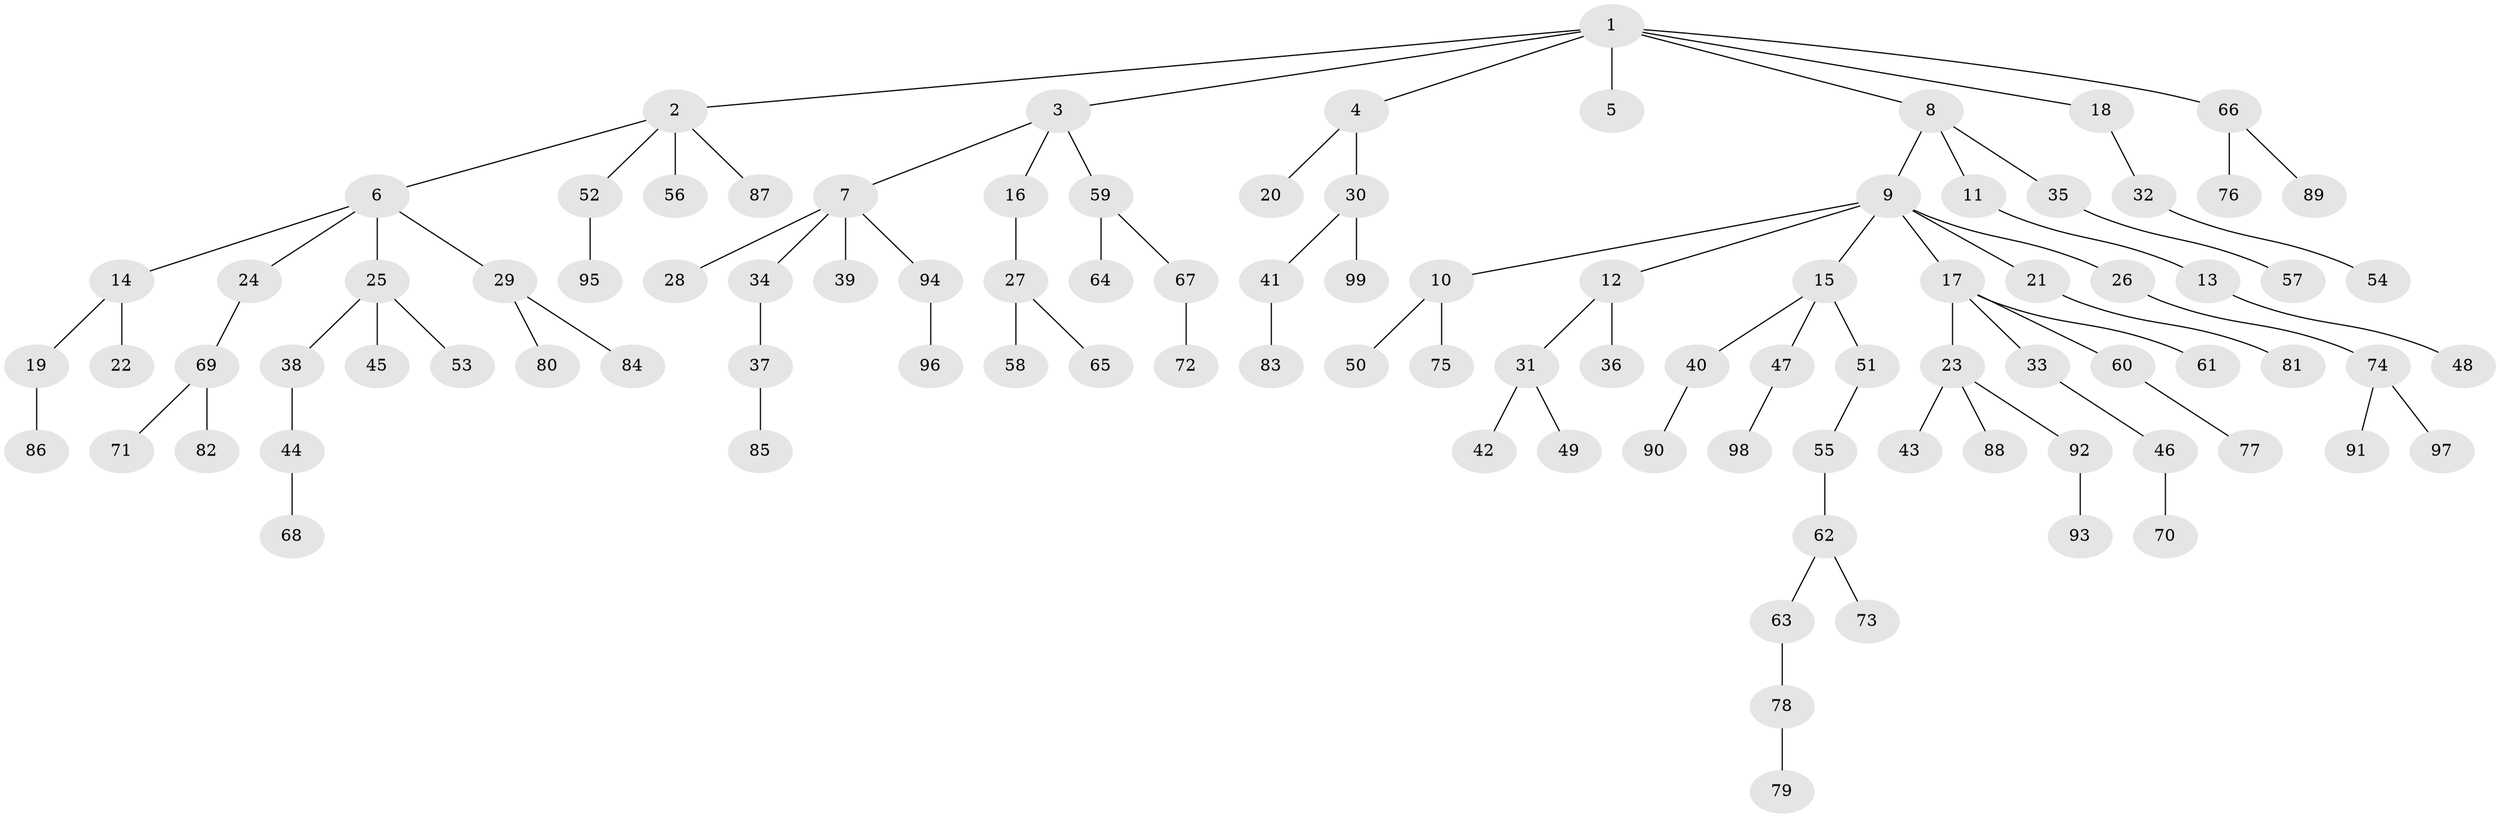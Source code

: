 // Generated by graph-tools (version 1.1) at 2025/15/03/09/25 04:15:27]
// undirected, 99 vertices, 98 edges
graph export_dot {
graph [start="1"]
  node [color=gray90,style=filled];
  1;
  2;
  3;
  4;
  5;
  6;
  7;
  8;
  9;
  10;
  11;
  12;
  13;
  14;
  15;
  16;
  17;
  18;
  19;
  20;
  21;
  22;
  23;
  24;
  25;
  26;
  27;
  28;
  29;
  30;
  31;
  32;
  33;
  34;
  35;
  36;
  37;
  38;
  39;
  40;
  41;
  42;
  43;
  44;
  45;
  46;
  47;
  48;
  49;
  50;
  51;
  52;
  53;
  54;
  55;
  56;
  57;
  58;
  59;
  60;
  61;
  62;
  63;
  64;
  65;
  66;
  67;
  68;
  69;
  70;
  71;
  72;
  73;
  74;
  75;
  76;
  77;
  78;
  79;
  80;
  81;
  82;
  83;
  84;
  85;
  86;
  87;
  88;
  89;
  90;
  91;
  92;
  93;
  94;
  95;
  96;
  97;
  98;
  99;
  1 -- 2;
  1 -- 3;
  1 -- 4;
  1 -- 5;
  1 -- 8;
  1 -- 18;
  1 -- 66;
  2 -- 6;
  2 -- 52;
  2 -- 56;
  2 -- 87;
  3 -- 7;
  3 -- 16;
  3 -- 59;
  4 -- 20;
  4 -- 30;
  6 -- 14;
  6 -- 24;
  6 -- 25;
  6 -- 29;
  7 -- 28;
  7 -- 34;
  7 -- 39;
  7 -- 94;
  8 -- 9;
  8 -- 11;
  8 -- 35;
  9 -- 10;
  9 -- 12;
  9 -- 15;
  9 -- 17;
  9 -- 21;
  9 -- 26;
  10 -- 50;
  10 -- 75;
  11 -- 13;
  12 -- 31;
  12 -- 36;
  13 -- 48;
  14 -- 19;
  14 -- 22;
  15 -- 40;
  15 -- 47;
  15 -- 51;
  16 -- 27;
  17 -- 23;
  17 -- 33;
  17 -- 60;
  17 -- 61;
  18 -- 32;
  19 -- 86;
  21 -- 81;
  23 -- 43;
  23 -- 88;
  23 -- 92;
  24 -- 69;
  25 -- 38;
  25 -- 45;
  25 -- 53;
  26 -- 74;
  27 -- 58;
  27 -- 65;
  29 -- 80;
  29 -- 84;
  30 -- 41;
  30 -- 99;
  31 -- 42;
  31 -- 49;
  32 -- 54;
  33 -- 46;
  34 -- 37;
  35 -- 57;
  37 -- 85;
  38 -- 44;
  40 -- 90;
  41 -- 83;
  44 -- 68;
  46 -- 70;
  47 -- 98;
  51 -- 55;
  52 -- 95;
  55 -- 62;
  59 -- 64;
  59 -- 67;
  60 -- 77;
  62 -- 63;
  62 -- 73;
  63 -- 78;
  66 -- 76;
  66 -- 89;
  67 -- 72;
  69 -- 71;
  69 -- 82;
  74 -- 91;
  74 -- 97;
  78 -- 79;
  92 -- 93;
  94 -- 96;
}

